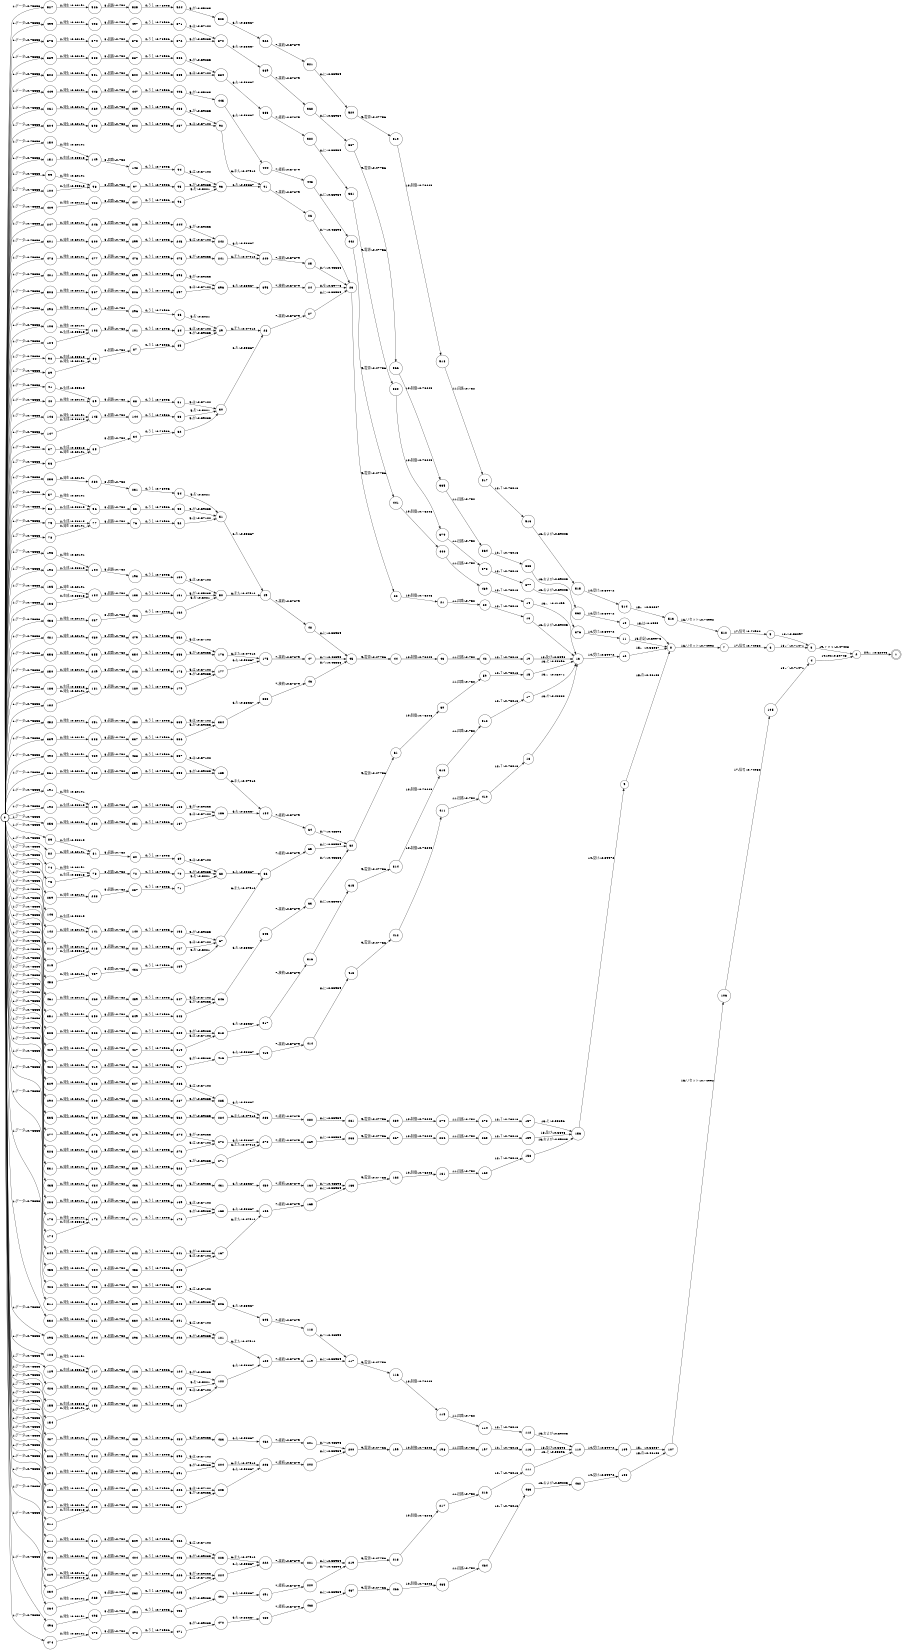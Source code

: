 digraph FST {
rankdir = LR;
size = "8.5,11";
label = "";
center = 1;
orientation = Portrait;
ranksep = "0.4";
nodesep = "0.25";
0 [label = "0", shape = circle, style = bold, fontsize = 14]
	0 -> 36 [label = "1:データ/-0.75353", fontsize = 14];
	0 -> 40 [label = "1:データ/-0.75353", fontsize = 14];
	0 -> 57 [label = "1:データ/-0.75353", fontsize = 14];
	0 -> 74 [label = "1:データ/-0.75353", fontsize = 14];
	0 -> 78 [label = "1:データ/-0.75353", fontsize = 14];
	0 -> 82 [label = "1:データ/-0.75353", fontsize = 14];
	0 -> 89 [label = "1:データ/-0.75353", fontsize = 14];
	0 -> 37 [label = "1:データ/-0.75353", fontsize = 14];
	0 -> 99 [label = "1:データ/-0.75353", fontsize = 14];
	0 -> 103 [label = "1:データ/-0.75353", fontsize = 14];
	0 -> 128 [label = "1:データ/-0.75353", fontsize = 14];
	0 -> 135 [label = "1:データ/-0.75353", fontsize = 14];
	0 -> 142 [label = "1:データ/-0.75353", fontsize = 14];
	0 -> 41 [label = "1:データ/-0.75353", fontsize = 14];
	0 -> 146 [label = "1:データ/-0.75353", fontsize = 14];
	0 -> 150 [label = "1:データ/-0.75353", fontsize = 14];
	0 -> 154 [label = "1:データ/-0.75353", fontsize = 14];
	0 -> 58 [label = "1:データ/-0.75353", fontsize = 14];
	0 -> 173 [label = "1:データ/-0.75353", fontsize = 14];
	0 -> 75 [label = "1:データ/-0.75353", fontsize = 14];
	0 -> 182 [label = "1:データ/-0.75353", fontsize = 14];
	0 -> 191 [label = "1:データ/-0.75353", fontsize = 14];
	0 -> 195 [label = "1:データ/-0.75353", fontsize = 14];
	0 -> 210 [label = "1:データ/-0.75353", fontsize = 14];
	0 -> 214 [label = "1:データ/-0.75353", fontsize = 14];
	0 -> 229 [label = "1:データ/-0.75353", fontsize = 14];
	0 -> 79 [label = "1:データ/-0.75353", fontsize = 14];
	0 -> 233 [label = "1:データ/-0.75353", fontsize = 14];
	0 -> 236 [label = "1:データ/-0.75353", fontsize = 14];
	0 -> 83 [label = "1:データ/-0.75353", fontsize = 14];
	0 -> 239 [label = "1:データ/-0.75353", fontsize = 14];
	0 -> 90 [label = "1:データ/-0.75353", fontsize = 14];
	0 -> 247 [label = "1:データ/-0.75353", fontsize = 14];
	0 -> 250 [label = "1:データ/-0.75353", fontsize = 14];
	0 -> 253 [label = "1:データ/-0.75353", fontsize = 14];
	0 -> 256 [label = "1:データ/-0.75353", fontsize = 14];
	0 -> 261 [label = "1:データ/-0.75353", fontsize = 14];
	0 -> 264 [label = "1:データ/-0.75353", fontsize = 14];
	0 -> 277 [label = "1:データ/-0.75353", fontsize = 14];
	0 -> 290 [label = "1:データ/-0.75353", fontsize = 14];
	0 -> 295 [label = "1:データ/-0.75353", fontsize = 14];
	0 -> 100 [label = "1:データ/-0.75353", fontsize = 14];
	0 -> 104 [label = "1:データ/-0.75353", fontsize = 14];
	0 -> 298 [label = "1:データ/-0.75353", fontsize = 14];
	0 -> 301 [label = "1:データ/-0.75353", fontsize = 14];
	0 -> 129 [label = "1:データ/-0.75353", fontsize = 14];
	0 -> 304 [label = "1:データ/-0.75353", fontsize = 14];
	0 -> 311 [label = "1:データ/-0.75353", fontsize = 14];
	0 -> 323 [label = "1:データ/-0.75353", fontsize = 14];
	0 -> 326 [label = "1:データ/-0.75353", fontsize = 14];
	0 -> 329 [label = "1:データ/-0.75353", fontsize = 14];
	0 -> 332 [label = "1:データ/-0.75353", fontsize = 14];
	0 -> 136 [label = "1:データ/-0.75353", fontsize = 14];
	0 -> 339 [label = "1:データ/-0.75353", fontsize = 14];
	0 -> 344 [label = "1:データ/-0.75353", fontsize = 14];
	0 -> 143 [label = "1:データ/-0.75353", fontsize = 14];
	0 -> 351 [label = "1:データ/-0.75353", fontsize = 14];
	0 -> 356 [label = "1:データ/-0.75353", fontsize = 14];
	0 -> 147 [label = "1:データ/-0.75353", fontsize = 14];
	0 -> 361 [label = "1:データ/-0.75353", fontsize = 14];
	0 -> 375 [label = "1:データ/-0.75353", fontsize = 14];
	0 -> 389 [label = "1:データ/-0.75353", fontsize = 14];
	0 -> 394 [label = "1:データ/-0.75353", fontsize = 14];
	0 -> 401 [label = "1:データ/-0.75353", fontsize = 14];
	0 -> 406 [label = "1:データ/-0.75353", fontsize = 14];
	0 -> 151 [label = "1:データ/-0.75353", fontsize = 14];
	0 -> 409 [label = "1:データ/-0.75353", fontsize = 14];
	0 -> 420 [label = "1:データ/-0.75353", fontsize = 14];
	0 -> 155 [label = "1:データ/-0.75353", fontsize = 14];
	0 -> 423 [label = "1:データ/-0.75353", fontsize = 14];
	0 -> 174 [label = "1:データ/-0.75353", fontsize = 14];
	0 -> 426 [label = "1:データ/-0.75353", fontsize = 14];
	0 -> 429 [label = "1:データ/-0.75353", fontsize = 14];
	0 -> 183 [label = "1:データ/-0.75353", fontsize = 14];
	0 -> 435 [label = "1:データ/-0.75353", fontsize = 14];
	0 -> 192 [label = "1:データ/-0.75353", fontsize = 14];
	0 -> 196 [label = "1:データ/-0.75353", fontsize = 14];
	0 -> 438 [label = "1:データ/-0.75353", fontsize = 14];
	0 -> 449 [label = "1:データ/-0.75353", fontsize = 14];
	0 -> 452 [label = "1:データ/-0.75353", fontsize = 14];
	0 -> 211 [label = "1:データ/-0.75353", fontsize = 14];
	0 -> 455 [label = "1:データ/-0.75353", fontsize = 14];
	0 -> 215 [label = "1:データ/-0.75353", fontsize = 14];
	0 -> 458 [label = "1:データ/-0.75353", fontsize = 14];
	0 -> 461 [label = "1:データ/-0.75353", fontsize = 14];
	0 -> 474 [label = "1:データ/-0.75353", fontsize = 14];
	0 -> 230 [label = "1:データ/-0.75353", fontsize = 14];
	0 -> 478 [label = "1:データ/-0.75353", fontsize = 14];
	0 -> 481 [label = "1:データ/-0.75353", fontsize = 14];
	0 -> 487 [label = "1:データ/-0.75353", fontsize = 14];
	0 -> 490 [label = "1:データ/-0.75353", fontsize = 14];
	0 -> 496 [label = "1:データ/-0.75353", fontsize = 14];
	0 -> 499 [label = "1:データ/-0.75353", fontsize = 14];
	0 -> 502 [label = "1:データ/-0.75353", fontsize = 14];
	0 -> 505 [label = "1:データ/-0.75353", fontsize = 14];
	0 -> 508 [label = "1:データ/-0.75353", fontsize = 14];
	0 -> 511 [label = "1:データ/-0.75353", fontsize = 14];
	0 -> 527 [label = "1:データ/-0.75353", fontsize = 14];
	0 -> 531 [label = "1:データ/-0.75353", fontsize = 14];
	0 -> 535 [label = "1:データ/-0.75353", fontsize = 14];
1 [label = "1", shape = doublecircle, style = solid, fontsize = 14]
2 [label = "2", shape = circle, style = solid, fontsize = 14]
	2 -> 1 [label = "20:。/-0.62093", fontsize = 14];
3 [label = "3", shape = circle, style = solid, fontsize = 14]
	3 -> 2 [label = "19:ｒｅｓ/-0.47408", fontsize = 14];
4 [label = "4", shape = circle, style = solid, fontsize = 14]
	4 -> 2 [label = "19:res/-0.39748", fontsize = 14];
5 [label = "5", shape = circle, style = solid, fontsize = 14]
	5 -> 3 [label = "18://-0.53097", fontsize = 14];
6 [label = "6", shape = circle, style = solid, fontsize = 14]
	6 -> 3 [label = "18:／/-0.71471", fontsize = 14];
7 [label = "7", shape = circle, style = solid, fontsize = 14]
	7 -> 6 [label = "17:信号/-0.74932", fontsize = 14];
8 [label = "8", shape = circle, style = solid, fontsize = 14]
	8 -> 7 [label = "16:リセット/-0.74992", fontsize = 14];
9 [label = "9", shape = circle, style = solid, fontsize = 14]
	9 -> 8 [label = "15:の/-0.46103", fontsize = 14];
10 [label = "10", shape = circle, style = solid, fontsize = 14]
	10 -> 8 [label = "15:は/-0.3999", fontsize = 14];
11 [label = "11", shape = circle, style = solid, fontsize = 14]
	11 -> 8 [label = "15:前記/-0.39973", fontsize = 14];
12 [label = "12", shape = circle, style = solid, fontsize = 14]
	12 -> 8 [label = "15:、/-0.56087", fontsize = 14];
13 [label = "13", shape = circle, style = solid, fontsize = 14]
	13 -> 12 [label = "14:受け/-0.39972", fontsize = 14];
14 [label = "14", shape = circle, style = solid, fontsize = 14]
	14 -> 13 [label = "13:、/-0.41499", fontsize = 14];
15 [label = "15", shape = circle, style = solid, fontsize = 14]
	15 -> 13 [label = "13:と/-0.55896", fontsize = 14];
16 [label = "16", shape = circle, style = solid, fontsize = 14]
	16 -> 13 [label = "13:および/-0.59005", fontsize = 14];
17 [label = "17", shape = circle, style = solid, fontsize = 14]
	17 -> 13 [label = "13:，/-0.43971", fontsize = 14];
18 [label = "18", shape = circle, style = solid, fontsize = 14]
	18 -> 13 [label = "13:や/-0.42382", fontsize = 14];
19 [label = "19", shape = circle, style = solid, fontsize = 14]
	19 -> 13 [label = "13:及び/-0.5598", fontsize = 14];
20 [label = "20", shape = circle, style = solid, fontsize = 14]
	20 -> 16 [label = "12:７/-0.73016", fontsize = 14];
21 [label = "21", shape = circle, style = solid, fontsize = 14]
	21 -> 20 [label = "11:回路/-0.752", fontsize = 14];
22 [label = "22", shape = circle, style = solid, fontsize = 14]
	22 -> 21 [label = "10:制御/-0.73248", fontsize = 14];
23 [label = "23", shape = circle, style = solid, fontsize = 14]
	23 -> 22 [label = "9:電源/-0.47756", fontsize = 14];
24 [label = "24", shape = circle, style = solid, fontsize = 14]
	24 -> 23 [label = "8:を/-0.39775", fontsize = 14];
25 [label = "25", shape = circle, style = solid, fontsize = 14]
	25 -> 23 [label = "8:へ/-0.43565", fontsize = 14];
26 [label = "26", shape = circle, style = solid, fontsize = 14]
	26 -> 23 [label = "8:〜/-0.48595", fontsize = 14];
27 [label = "27", shape = circle, style = solid, fontsize = 14]
	27 -> 23 [label = "8:に/-0.55959", fontsize = 14];
28 [label = "28", shape = circle, style = solid, fontsize = 14]
	28 -> 27 [label = "7:接続/-0.57879", fontsize = 14];
29 [label = "29", shape = circle, style = solid, fontsize = 14]
	29 -> 28 [label = "6:また/-0.47912", fontsize = 14];
30 [label = "30", shape = circle, style = solid, fontsize = 14]
	30 -> 28 [label = "6:も/-0.53367", fontsize = 14];
31 [label = "31", shape = circle, style = solid, fontsize = 14]
	31 -> 30 [label = "5:は/-0.57102", fontsize = 14];
32 [label = "32", shape = circle, style = solid, fontsize = 14]
	32 -> 30 [label = "5:が/-0.59235", fontsize = 14];
33 [label = "33", shape = circle, style = solid, fontsize = 14]
	33 -> 30 [label = "5:を/-0.5021", fontsize = 14];
34 [label = "34", shape = circle, style = solid, fontsize = 14]
	34 -> 32 [label = "4:３１/-0.73906", fontsize = 14];
35 [label = "35", shape = circle, style = solid, fontsize = 14]
	35 -> 34 [label = "3:回路/-0.752", fontsize = 14];
36 [label = "36", shape = circle, style = solid, fontsize = 14]
	36 -> 35 [label = "2:発生/-0.60191", fontsize = 14];
37 [label = "37", shape = circle, style = solid, fontsize = 14]
	37 -> 35 [label = "2:生成/-0.53315", fontsize = 14];
38 [label = "38", shape = circle, style = solid, fontsize = 14]
	38 -> 31 [label = "4:３１/-0.73906", fontsize = 14];
39 [label = "39", shape = circle, style = solid, fontsize = 14]
	39 -> 38 [label = "3:回路/-0.752", fontsize = 14];
40 [label = "40", shape = circle, style = solid, fontsize = 14]
	40 -> 39 [label = "2:発生/-0.60191", fontsize = 14];
41 [label = "41", shape = circle, style = solid, fontsize = 14]
	41 -> 39 [label = "2:生成/-0.53315", fontsize = 14];
42 [label = "42", shape = circle, style = solid, fontsize = 14]
	42 -> 19 [label = "12:７/-0.73016", fontsize = 14];
43 [label = "43", shape = circle, style = solid, fontsize = 14]
	43 -> 42 [label = "11:回路/-0.752", fontsize = 14];
44 [label = "44", shape = circle, style = solid, fontsize = 14]
	44 -> 43 [label = "10:制御/-0.73248", fontsize = 14];
45 [label = "45", shape = circle, style = solid, fontsize = 14]
	45 -> 44 [label = "9:電源/-0.47756", fontsize = 14];
46 [label = "46", shape = circle, style = solid, fontsize = 14]
	46 -> 45 [label = "8:へ/-0.43565", fontsize = 14];
47 [label = "47", shape = circle, style = solid, fontsize = 14]
	47 -> 45 [label = "8:〜/-0.48595", fontsize = 14];
48 [label = "48", shape = circle, style = solid, fontsize = 14]
	48 -> 45 [label = "8:に/-0.55959", fontsize = 14];
49 [label = "49", shape = circle, style = solid, fontsize = 14]
	49 -> 48 [label = "7:接続/-0.57879", fontsize = 14];
50 [label = "50", shape = circle, style = solid, fontsize = 14]
	50 -> 49 [label = "6:また/-0.47912", fontsize = 14];
51 [label = "51", shape = circle, style = solid, fontsize = 14]
	51 -> 49 [label = "6:も/-0.53367", fontsize = 14];
52 [label = "52", shape = circle, style = solid, fontsize = 14]
	52 -> 51 [label = "5:は/-0.57102", fontsize = 14];
53 [label = "53", shape = circle, style = solid, fontsize = 14]
	53 -> 51 [label = "5:が/-0.59235", fontsize = 14];
54 [label = "54", shape = circle, style = solid, fontsize = 14]
	54 -> 51 [label = "5:を/-0.5021", fontsize = 14];
55 [label = "55", shape = circle, style = solid, fontsize = 14]
	55 -> 53 [label = "4:３１/-0.73906", fontsize = 14];
56 [label = "56", shape = circle, style = solid, fontsize = 14]
	56 -> 55 [label = "3:回路/-0.752", fontsize = 14];
57 [label = "57", shape = circle, style = solid, fontsize = 14]
	57 -> 56 [label = "2:発生/-0.60191", fontsize = 14];
58 [label = "58", shape = circle, style = solid, fontsize = 14]
	58 -> 56 [label = "2:生成/-0.53315", fontsize = 14];
59 [label = "59", shape = circle, style = solid, fontsize = 14]
	59 -> 15 [label = "12:７/-0.73016", fontsize = 14];
60 [label = "60", shape = circle, style = solid, fontsize = 14]
	60 -> 59 [label = "11:回路/-0.752", fontsize = 14];
61 [label = "61", shape = circle, style = solid, fontsize = 14]
	61 -> 60 [label = "10:制御/-0.73248", fontsize = 14];
62 [label = "62", shape = circle, style = solid, fontsize = 14]
	62 -> 61 [label = "9:電源/-0.47756", fontsize = 14];
63 [label = "63", shape = circle, style = solid, fontsize = 14]
	63 -> 62 [label = "8:へ/-0.43565", fontsize = 14];
64 [label = "64", shape = circle, style = solid, fontsize = 14]
	64 -> 62 [label = "8:〜/-0.48595", fontsize = 14];
65 [label = "65", shape = circle, style = solid, fontsize = 14]
	65 -> 62 [label = "8:に/-0.55959", fontsize = 14];
66 [label = "66", shape = circle, style = solid, fontsize = 14]
	66 -> 65 [label = "7:接続/-0.57879", fontsize = 14];
67 [label = "67", shape = circle, style = solid, fontsize = 14]
	67 -> 66 [label = "6:また/-0.47912", fontsize = 14];
68 [label = "68", shape = circle, style = solid, fontsize = 14]
	68 -> 66 [label = "6:も/-0.53367", fontsize = 14];
69 [label = "69", shape = circle, style = solid, fontsize = 14]
	69 -> 68 [label = "5:は/-0.57102", fontsize = 14];
70 [label = "70", shape = circle, style = solid, fontsize = 14]
	70 -> 68 [label = "5:が/-0.59235", fontsize = 14];
71 [label = "71", shape = circle, style = solid, fontsize = 14]
	71 -> 68 [label = "5:を/-0.5021", fontsize = 14];
72 [label = "72", shape = circle, style = solid, fontsize = 14]
	72 -> 70 [label = "4:３１/-0.73906", fontsize = 14];
73 [label = "73", shape = circle, style = solid, fontsize = 14]
	73 -> 72 [label = "3:回路/-0.752", fontsize = 14];
74 [label = "74", shape = circle, style = solid, fontsize = 14]
	74 -> 73 [label = "2:発生/-0.60191", fontsize = 14];
75 [label = "75", shape = circle, style = solid, fontsize = 14]
	75 -> 73 [label = "2:生成/-0.53315", fontsize = 14];
76 [label = "76", shape = circle, style = solid, fontsize = 14]
	76 -> 52 [label = "4:３１/-0.73906", fontsize = 14];
77 [label = "77", shape = circle, style = solid, fontsize = 14]
	77 -> 76 [label = "3:回路/-0.752", fontsize = 14];
78 [label = "78", shape = circle, style = solid, fontsize = 14]
	78 -> 77 [label = "2:発生/-0.60191", fontsize = 14];
79 [label = "79", shape = circle, style = solid, fontsize = 14]
	79 -> 77 [label = "2:生成/-0.53315", fontsize = 14];
80 [label = "80", shape = circle, style = solid, fontsize = 14]
	80 -> 69 [label = "4:３１/-0.73906", fontsize = 14];
81 [label = "81", shape = circle, style = solid, fontsize = 14]
	81 -> 80 [label = "3:回路/-0.752", fontsize = 14];
82 [label = "82", shape = circle, style = solid, fontsize = 14]
	82 -> 81 [label = "2:発生/-0.60191", fontsize = 14];
83 [label = "83", shape = circle, style = solid, fontsize = 14]
	83 -> 81 [label = "2:生成/-0.53315", fontsize = 14];
84 [label = "84", shape = circle, style = solid, fontsize = 14]
	84 -> 29 [label = "5:は/-0.57102", fontsize = 14];
85 [label = "85", shape = circle, style = solid, fontsize = 14]
	85 -> 29 [label = "5:が/-0.59235", fontsize = 14];
86 [label = "86", shape = circle, style = solid, fontsize = 14]
	86 -> 29 [label = "5:を/-0.5021", fontsize = 14];
87 [label = "87", shape = circle, style = solid, fontsize = 14]
	87 -> 85 [label = "4:３１/-0.73906", fontsize = 14];
88 [label = "88", shape = circle, style = solid, fontsize = 14]
	88 -> 87 [label = "3:回路/-0.752", fontsize = 14];
89 [label = "89", shape = circle, style = solid, fontsize = 14]
	89 -> 88 [label = "2:発生/-0.60191", fontsize = 14];
90 [label = "90", shape = circle, style = solid, fontsize = 14]
	90 -> 88 [label = "2:生成/-0.53315", fontsize = 14];
91 [label = "91", shape = circle, style = solid, fontsize = 14]
	91 -> 26 [label = "7:接続/-0.57879", fontsize = 14];
92 [label = "92", shape = circle, style = solid, fontsize = 14]
	92 -> 91 [label = "6:また/-0.47912", fontsize = 14];
93 [label = "93", shape = circle, style = solid, fontsize = 14]
	93 -> 91 [label = "6:も/-0.53367", fontsize = 14];
94 [label = "94", shape = circle, style = solid, fontsize = 14]
	94 -> 93 [label = "5:は/-0.57102", fontsize = 14];
95 [label = "95", shape = circle, style = solid, fontsize = 14]
	95 -> 93 [label = "5:が/-0.59235", fontsize = 14];
96 [label = "96", shape = circle, style = solid, fontsize = 14]
	96 -> 93 [label = "5:を/-0.5021", fontsize = 14];
97 [label = "97", shape = circle, style = solid, fontsize = 14]
	97 -> 95 [label = "4:３１/-0.73906", fontsize = 14];
98 [label = "98", shape = circle, style = solid, fontsize = 14]
	98 -> 97 [label = "3:回路/-0.752", fontsize = 14];
99 [label = "99", shape = circle, style = solid, fontsize = 14]
	99 -> 98 [label = "2:発生/-0.60191", fontsize = 14];
100 [label = "100", shape = circle, style = solid, fontsize = 14]
	100 -> 98 [label = "2:生成/-0.53315", fontsize = 14];
101 [label = "101", shape = circle, style = solid, fontsize = 14]
	101 -> 84 [label = "4:３１/-0.73906", fontsize = 14];
102 [label = "102", shape = circle, style = solid, fontsize = 14]
	102 -> 101 [label = "3:回路/-0.752", fontsize = 14];
103 [label = "103", shape = circle, style = solid, fontsize = 14]
	103 -> 102 [label = "2:発生/-0.60191", fontsize = 14];
104 [label = "104", shape = circle, style = solid, fontsize = 14]
	104 -> 102 [label = "2:生成/-0.53315", fontsize = 14];
105 [label = "105", shape = circle, style = solid, fontsize = 14]
	105 -> 4 [label = "18:／/-0.71471", fontsize = 14];
106 [label = "106", shape = circle, style = solid, fontsize = 14]
	106 -> 105 [label = "17:信号/-0.74932", fontsize = 14];
107 [label = "107", shape = circle, style = solid, fontsize = 14]
	107 -> 106 [label = "16:リセット/-0.74992", fontsize = 14];
108 [label = "108", shape = circle, style = solid, fontsize = 14]
	108 -> 107 [label = "15:の/-0.46103", fontsize = 14];
109 [label = "109", shape = circle, style = solid, fontsize = 14]
	109 -> 107 [label = "15:、/-0.56087", fontsize = 14];
110 [label = "110", shape = circle, style = solid, fontsize = 14]
	110 -> 109 [label = "14:受け/-0.39972", fontsize = 14];
111 [label = "111", shape = circle, style = solid, fontsize = 14]
	111 -> 110 [label = "13:と/-0.55896", fontsize = 14];
112 [label = "112", shape = circle, style = solid, fontsize = 14]
	112 -> 110 [label = "13:および/-0.59005", fontsize = 14];
113 [label = "113", shape = circle, style = solid, fontsize = 14]
	113 -> 110 [label = "13:及び/-0.5598", fontsize = 14];
114 [label = "114", shape = circle, style = solid, fontsize = 14]
	114 -> 112 [label = "12:７/-0.73016", fontsize = 14];
115 [label = "115", shape = circle, style = solid, fontsize = 14]
	115 -> 114 [label = "11:回路/-0.752", fontsize = 14];
116 [label = "116", shape = circle, style = solid, fontsize = 14]
	116 -> 115 [label = "10:制御/-0.73248", fontsize = 14];
117 [label = "117", shape = circle, style = solid, fontsize = 14]
	117 -> 116 [label = "9:電源/-0.47756", fontsize = 14];
118 [label = "118", shape = circle, style = solid, fontsize = 14]
	118 -> 117 [label = "8:〜/-0.48595", fontsize = 14];
119 [label = "119", shape = circle, style = solid, fontsize = 14]
	119 -> 117 [label = "8:に/-0.55959", fontsize = 14];
120 [label = "120", shape = circle, style = solid, fontsize = 14]
	120 -> 119 [label = "7:接続/-0.57879", fontsize = 14];
121 [label = "121", shape = circle, style = solid, fontsize = 14]
	121 -> 120 [label = "6:また/-0.47912", fontsize = 14];
122 [label = "122", shape = circle, style = solid, fontsize = 14]
	122 -> 120 [label = "6:も/-0.53367", fontsize = 14];
123 [label = "123", shape = circle, style = solid, fontsize = 14]
	123 -> 122 [label = "5:は/-0.57102", fontsize = 14];
124 [label = "124", shape = circle, style = solid, fontsize = 14]
	124 -> 122 [label = "5:が/-0.59235", fontsize = 14];
125 [label = "125", shape = circle, style = solid, fontsize = 14]
	125 -> 122 [label = "5:を/-0.5021", fontsize = 14];
126 [label = "126", shape = circle, style = solid, fontsize = 14]
	126 -> 124 [label = "4:３１/-0.73906", fontsize = 14];
127 [label = "127", shape = circle, style = solid, fontsize = 14]
	127 -> 126 [label = "3:回路/-0.752", fontsize = 14];
128 [label = "128", shape = circle, style = solid, fontsize = 14]
	128 -> 127 [label = "2:発生/-0.60191", fontsize = 14];
129 [label = "129", shape = circle, style = solid, fontsize = 14]
	129 -> 127 [label = "2:生成/-0.53315", fontsize = 14];
130 [label = "130", shape = circle, style = solid, fontsize = 14]
	130 -> 50 [label = "5:は/-0.57102", fontsize = 14];
131 [label = "131", shape = circle, style = solid, fontsize = 14]
	131 -> 50 [label = "5:が/-0.59235", fontsize = 14];
132 [label = "132", shape = circle, style = solid, fontsize = 14]
	132 -> 50 [label = "5:を/-0.5021", fontsize = 14];
133 [label = "133", shape = circle, style = solid, fontsize = 14]
	133 -> 131 [label = "4:３１/-0.73906", fontsize = 14];
134 [label = "134", shape = circle, style = solid, fontsize = 14]
	134 -> 133 [label = "3:回路/-0.752", fontsize = 14];
135 [label = "135", shape = circle, style = solid, fontsize = 14]
	135 -> 134 [label = "2:発生/-0.60191", fontsize = 14];
136 [label = "136", shape = circle, style = solid, fontsize = 14]
	136 -> 134 [label = "2:生成/-0.53315", fontsize = 14];
137 [label = "137", shape = circle, style = solid, fontsize = 14]
	137 -> 67 [label = "5:は/-0.57102", fontsize = 14];
138 [label = "138", shape = circle, style = solid, fontsize = 14]
	138 -> 67 [label = "5:が/-0.59235", fontsize = 14];
139 [label = "139", shape = circle, style = solid, fontsize = 14]
	139 -> 67 [label = "5:を/-0.5021", fontsize = 14];
140 [label = "140", shape = circle, style = solid, fontsize = 14]
	140 -> 138 [label = "4:３１/-0.73906", fontsize = 14];
141 [label = "141", shape = circle, style = solid, fontsize = 14]
	141 -> 140 [label = "3:回路/-0.752", fontsize = 14];
142 [label = "142", shape = circle, style = solid, fontsize = 14]
	142 -> 141 [label = "2:発生/-0.60191", fontsize = 14];
143 [label = "143", shape = circle, style = solid, fontsize = 14]
	143 -> 141 [label = "2:生成/-0.53315", fontsize = 14];
144 [label = "144", shape = circle, style = solid, fontsize = 14]
	144 -> 33 [label = "4:３１/-0.73906", fontsize = 14];
145 [label = "145", shape = circle, style = solid, fontsize = 14]
	145 -> 144 [label = "3:回路/-0.752", fontsize = 14];
146 [label = "146", shape = circle, style = solid, fontsize = 14]
	146 -> 145 [label = "2:発生/-0.60191", fontsize = 14];
147 [label = "147", shape = circle, style = solid, fontsize = 14]
	147 -> 145 [label = "2:生成/-0.53315", fontsize = 14];
148 [label = "148", shape = circle, style = solid, fontsize = 14]
	148 -> 94 [label = "4:３１/-0.73906", fontsize = 14];
149 [label = "149", shape = circle, style = solid, fontsize = 14]
	149 -> 148 [label = "3:回路/-0.752", fontsize = 14];
150 [label = "150", shape = circle, style = solid, fontsize = 14]
	150 -> 149 [label = "2:発生/-0.60191", fontsize = 14];
151 [label = "151", shape = circle, style = solid, fontsize = 14]
	151 -> 149 [label = "2:生成/-0.53315", fontsize = 14];
152 [label = "152", shape = circle, style = solid, fontsize = 14]
	152 -> 123 [label = "4:３１/-0.73906", fontsize = 14];
153 [label = "153", shape = circle, style = solid, fontsize = 14]
	153 -> 152 [label = "3:回路/-0.752", fontsize = 14];
154 [label = "154", shape = circle, style = solid, fontsize = 14]
	154 -> 153 [label = "2:発生/-0.60191", fontsize = 14];
155 [label = "155", shape = circle, style = solid, fontsize = 14]
	155 -> 153 [label = "2:生成/-0.53315", fontsize = 14];
156 [label = "156", shape = circle, style = solid, fontsize = 14]
	156 -> 9 [label = "14:受け/-0.39972", fontsize = 14];
157 [label = "157", shape = circle, style = solid, fontsize = 14]
	157 -> 156 [label = "13:と/-0.55896", fontsize = 14];
158 [label = "158", shape = circle, style = solid, fontsize = 14]
	158 -> 156 [label = "13:および/-0.59005", fontsize = 14];
159 [label = "159", shape = circle, style = solid, fontsize = 14]
	159 -> 156 [label = "13:及び/-0.5598", fontsize = 14];
160 [label = "160", shape = circle, style = solid, fontsize = 14]
	160 -> 158 [label = "12:７/-0.73016", fontsize = 14];
161 [label = "161", shape = circle, style = solid, fontsize = 14]
	161 -> 160 [label = "11:回路/-0.752", fontsize = 14];
162 [label = "162", shape = circle, style = solid, fontsize = 14]
	162 -> 161 [label = "10:制御/-0.73248", fontsize = 14];
163 [label = "163", shape = circle, style = solid, fontsize = 14]
	163 -> 162 [label = "9:電源/-0.47756", fontsize = 14];
164 [label = "164", shape = circle, style = solid, fontsize = 14]
	164 -> 163 [label = "8:〜/-0.48595", fontsize = 14];
165 [label = "165", shape = circle, style = solid, fontsize = 14]
	165 -> 163 [label = "8:に/-0.55959", fontsize = 14];
166 [label = "166", shape = circle, style = solid, fontsize = 14]
	166 -> 165 [label = "7:接続/-0.57879", fontsize = 14];
167 [label = "167", shape = circle, style = solid, fontsize = 14]
	167 -> 166 [label = "6:また/-0.47912", fontsize = 14];
168 [label = "168", shape = circle, style = solid, fontsize = 14]
	168 -> 166 [label = "6:も/-0.53367", fontsize = 14];
169 [label = "169", shape = circle, style = solid, fontsize = 14]
	169 -> 168 [label = "5:は/-0.57102", fontsize = 14];
170 [label = "170", shape = circle, style = solid, fontsize = 14]
	170 -> 168 [label = "5:が/-0.59235", fontsize = 14];
171 [label = "171", shape = circle, style = solid, fontsize = 14]
	171 -> 170 [label = "4:３１/-0.73906", fontsize = 14];
172 [label = "172", shape = circle, style = solid, fontsize = 14]
	172 -> 171 [label = "3:回路/-0.752", fontsize = 14];
173 [label = "173", shape = circle, style = solid, fontsize = 14]
	173 -> 172 [label = "2:発生/-0.60191", fontsize = 14];
174 [label = "174", shape = circle, style = solid, fontsize = 14]
	174 -> 172 [label = "2:生成/-0.53315", fontsize = 14];
175 [label = "175", shape = circle, style = solid, fontsize = 14]
	175 -> 47 [label = "7:接続/-0.57879", fontsize = 14];
176 [label = "176", shape = circle, style = solid, fontsize = 14]
	176 -> 175 [label = "6:また/-0.47912", fontsize = 14];
177 [label = "177", shape = circle, style = solid, fontsize = 14]
	177 -> 175 [label = "6:も/-0.53367", fontsize = 14];
178 [label = "178", shape = circle, style = solid, fontsize = 14]
	178 -> 177 [label = "5:は/-0.57102", fontsize = 14];
179 [label = "179", shape = circle, style = solid, fontsize = 14]
	179 -> 177 [label = "5:が/-0.59235", fontsize = 14];
180 [label = "180", shape = circle, style = solid, fontsize = 14]
	180 -> 179 [label = "4:３１/-0.73906", fontsize = 14];
181 [label = "181", shape = circle, style = solid, fontsize = 14]
	181 -> 180 [label = "3:回路/-0.752", fontsize = 14];
182 [label = "182", shape = circle, style = solid, fontsize = 14]
	182 -> 181 [label = "2:発生/-0.60191", fontsize = 14];
183 [label = "183", shape = circle, style = solid, fontsize = 14]
	183 -> 181 [label = "2:生成/-0.53315", fontsize = 14];
184 [label = "184", shape = circle, style = solid, fontsize = 14]
	184 -> 64 [label = "7:接続/-0.57879", fontsize = 14];
185 [label = "185", shape = circle, style = solid, fontsize = 14]
	185 -> 184 [label = "6:また/-0.47912", fontsize = 14];
186 [label = "186", shape = circle, style = solid, fontsize = 14]
	186 -> 184 [label = "6:も/-0.53367", fontsize = 14];
187 [label = "187", shape = circle, style = solid, fontsize = 14]
	187 -> 186 [label = "5:は/-0.57102", fontsize = 14];
188 [label = "188", shape = circle, style = solid, fontsize = 14]
	188 -> 186 [label = "5:が/-0.59235", fontsize = 14];
189 [label = "189", shape = circle, style = solid, fontsize = 14]
	189 -> 188 [label = "4:３１/-0.73906", fontsize = 14];
190 [label = "190", shape = circle, style = solid, fontsize = 14]
	190 -> 189 [label = "3:回路/-0.752", fontsize = 14];
191 [label = "191", shape = circle, style = solid, fontsize = 14]
	191 -> 190 [label = "2:発生/-0.60191", fontsize = 14];
192 [label = "192", shape = circle, style = solid, fontsize = 14]
	192 -> 190 [label = "2:生成/-0.53315", fontsize = 14];
193 [label = "193", shape = circle, style = solid, fontsize = 14]
	193 -> 130 [label = "4:３１/-0.73906", fontsize = 14];
194 [label = "194", shape = circle, style = solid, fontsize = 14]
	194 -> 193 [label = "3:回路/-0.752", fontsize = 14];
195 [label = "195", shape = circle, style = solid, fontsize = 14]
	195 -> 194 [label = "2:発生/-0.60191", fontsize = 14];
196 [label = "196", shape = circle, style = solid, fontsize = 14]
	196 -> 194 [label = "2:生成/-0.53315", fontsize = 14];
197 [label = "197", shape = circle, style = solid, fontsize = 14]
	197 -> 113 [label = "12:７/-0.73016", fontsize = 14];
198 [label = "198", shape = circle, style = solid, fontsize = 14]
	198 -> 197 [label = "11:回路/-0.752", fontsize = 14];
199 [label = "199", shape = circle, style = solid, fontsize = 14]
	199 -> 198 [label = "10:制御/-0.73248", fontsize = 14];
200 [label = "200", shape = circle, style = solid, fontsize = 14]
	200 -> 199 [label = "9:電源/-0.47756", fontsize = 14];
201 [label = "201", shape = circle, style = solid, fontsize = 14]
	201 -> 200 [label = "8:〜/-0.48595", fontsize = 14];
202 [label = "202", shape = circle, style = solid, fontsize = 14]
	202 -> 200 [label = "8:に/-0.55959", fontsize = 14];
203 [label = "203", shape = circle, style = solid, fontsize = 14]
	203 -> 202 [label = "7:接続/-0.57879", fontsize = 14];
204 [label = "204", shape = circle, style = solid, fontsize = 14]
	204 -> 203 [label = "6:また/-0.47912", fontsize = 14];
205 [label = "205", shape = circle, style = solid, fontsize = 14]
	205 -> 203 [label = "6:も/-0.53367", fontsize = 14];
206 [label = "206", shape = circle, style = solid, fontsize = 14]
	206 -> 205 [label = "5:は/-0.57102", fontsize = 14];
207 [label = "207", shape = circle, style = solid, fontsize = 14]
	207 -> 205 [label = "5:が/-0.59235", fontsize = 14];
208 [label = "208", shape = circle, style = solid, fontsize = 14]
	208 -> 207 [label = "4:３１/-0.73906", fontsize = 14];
209 [label = "209", shape = circle, style = solid, fontsize = 14]
	209 -> 208 [label = "3:回路/-0.752", fontsize = 14];
210 [label = "210", shape = circle, style = solid, fontsize = 14]
	210 -> 209 [label = "2:発生/-0.60191", fontsize = 14];
211 [label = "211", shape = circle, style = solid, fontsize = 14]
	211 -> 209 [label = "2:生成/-0.53315", fontsize = 14];
212 [label = "212", shape = circle, style = solid, fontsize = 14]
	212 -> 137 [label = "4:３１/-0.73906", fontsize = 14];
213 [label = "213", shape = circle, style = solid, fontsize = 14]
	213 -> 212 [label = "3:回路/-0.752", fontsize = 14];
214 [label = "214", shape = circle, style = solid, fontsize = 14]
	214 -> 213 [label = "2:発生/-0.60191", fontsize = 14];
215 [label = "215", shape = circle, style = solid, fontsize = 14]
	215 -> 213 [label = "2:生成/-0.53315", fontsize = 14];
216 [label = "216", shape = circle, style = solid, fontsize = 14]
	216 -> 111 [label = "12:７/-0.73016", fontsize = 14];
217 [label = "217", shape = circle, style = solid, fontsize = 14]
	217 -> 216 [label = "11:回路/-0.752", fontsize = 14];
218 [label = "218", shape = circle, style = solid, fontsize = 14]
	218 -> 217 [label = "10:制御/-0.73248", fontsize = 14];
219 [label = "219", shape = circle, style = solid, fontsize = 14]
	219 -> 218 [label = "9:電源/-0.47756", fontsize = 14];
220 [label = "220", shape = circle, style = solid, fontsize = 14]
	220 -> 219 [label = "8:〜/-0.48595", fontsize = 14];
221 [label = "221", shape = circle, style = solid, fontsize = 14]
	221 -> 219 [label = "8:に/-0.55959", fontsize = 14];
222 [label = "222", shape = circle, style = solid, fontsize = 14]
	222 -> 221 [label = "7:接続/-0.57879", fontsize = 14];
223 [label = "223", shape = circle, style = solid, fontsize = 14]
	223 -> 222 [label = "6:また/-0.47912", fontsize = 14];
224 [label = "224", shape = circle, style = solid, fontsize = 14]
	224 -> 222 [label = "6:も/-0.53367", fontsize = 14];
225 [label = "225", shape = circle, style = solid, fontsize = 14]
	225 -> 224 [label = "5:は/-0.57102", fontsize = 14];
226 [label = "226", shape = circle, style = solid, fontsize = 14]
	226 -> 224 [label = "5:が/-0.59235", fontsize = 14];
227 [label = "227", shape = circle, style = solid, fontsize = 14]
	227 -> 226 [label = "4:３１/-0.73906", fontsize = 14];
228 [label = "228", shape = circle, style = solid, fontsize = 14]
	228 -> 227 [label = "3:回路/-0.752", fontsize = 14];
229 [label = "229", shape = circle, style = solid, fontsize = 14]
	229 -> 228 [label = "2:発生/-0.60191", fontsize = 14];
230 [label = "230", shape = circle, style = solid, fontsize = 14]
	230 -> 228 [label = "2:生成/-0.53315", fontsize = 14];
231 [label = "231", shape = circle, style = solid, fontsize = 14]
	231 -> 54 [label = "4:３１/-0.73906", fontsize = 14];
232 [label = "232", shape = circle, style = solid, fontsize = 14]
	232 -> 231 [label = "3:回路/-0.752", fontsize = 14];
233 [label = "233", shape = circle, style = solid, fontsize = 14]
	233 -> 232 [label = "2:発生/-0.60191", fontsize = 14];
234 [label = "234", shape = circle, style = solid, fontsize = 14]
	234 -> 169 [label = "4:３１/-0.73906", fontsize = 14];
235 [label = "235", shape = circle, style = solid, fontsize = 14]
	235 -> 234 [label = "3:回路/-0.752", fontsize = 14];
236 [label = "236", shape = circle, style = solid, fontsize = 14]
	236 -> 235 [label = "2:発生/-0.60191", fontsize = 14];
237 [label = "237", shape = circle, style = solid, fontsize = 14]
	237 -> 71 [label = "4:３１/-0.73906", fontsize = 14];
238 [label = "238", shape = circle, style = solid, fontsize = 14]
	238 -> 237 [label = "3:回路/-0.752", fontsize = 14];
239 [label = "239", shape = circle, style = solid, fontsize = 14]
	239 -> 238 [label = "2:発生/-0.60191", fontsize = 14];
240 [label = "240", shape = circle, style = solid, fontsize = 14]
	240 -> 25 [label = "7:接続/-0.57879", fontsize = 14];
241 [label = "241", shape = circle, style = solid, fontsize = 14]
	241 -> 240 [label = "6:また/-0.47912", fontsize = 14];
242 [label = "242", shape = circle, style = solid, fontsize = 14]
	242 -> 240 [label = "6:も/-0.53367", fontsize = 14];
243 [label = "243", shape = circle, style = solid, fontsize = 14]
	243 -> 242 [label = "5:は/-0.57102", fontsize = 14];
244 [label = "244", shape = circle, style = solid, fontsize = 14]
	244 -> 242 [label = "5:が/-0.59235", fontsize = 14];
245 [label = "245", shape = circle, style = solid, fontsize = 14]
	245 -> 244 [label = "4:３１/-0.73906", fontsize = 14];
246 [label = "246", shape = circle, style = solid, fontsize = 14]
	246 -> 245 [label = "3:回路/-0.752", fontsize = 14];
247 [label = "247", shape = circle, style = solid, fontsize = 14]
	247 -> 246 [label = "2:発生/-0.60191", fontsize = 14];
248 [label = "248", shape = circle, style = solid, fontsize = 14]
	248 -> 178 [label = "4:３１/-0.73906", fontsize = 14];
249 [label = "249", shape = circle, style = solid, fontsize = 14]
	249 -> 248 [label = "3:回路/-0.752", fontsize = 14];
250 [label = "250", shape = circle, style = solid, fontsize = 14]
	250 -> 249 [label = "2:発生/-0.60191", fontsize = 14];
251 [label = "251", shape = circle, style = solid, fontsize = 14]
	251 -> 187 [label = "4:３１/-0.73906", fontsize = 14];
252 [label = "252", shape = circle, style = solid, fontsize = 14]
	252 -> 251 [label = "3:回路/-0.752", fontsize = 14];
253 [label = "253", shape = circle, style = solid, fontsize = 14]
	253 -> 252 [label = "2:発生/-0.60191", fontsize = 14];
254 [label = "254", shape = circle, style = solid, fontsize = 14]
	254 -> 206 [label = "4:３１/-0.73906", fontsize = 14];
255 [label = "255", shape = circle, style = solid, fontsize = 14]
	255 -> 254 [label = "3:回路/-0.752", fontsize = 14];
256 [label = "256", shape = circle, style = solid, fontsize = 14]
	256 -> 255 [label = "2:発生/-0.60191", fontsize = 14];
257 [label = "257", shape = circle, style = solid, fontsize = 14]
	257 -> 92 [label = "5:は/-0.57102", fontsize = 14];
258 [label = "258", shape = circle, style = solid, fontsize = 14]
	258 -> 92 [label = "5:が/-0.59235", fontsize = 14];
259 [label = "259", shape = circle, style = solid, fontsize = 14]
	259 -> 258 [label = "4:３１/-0.73906", fontsize = 14];
260 [label = "260", shape = circle, style = solid, fontsize = 14]
	260 -> 259 [label = "3:回路/-0.752", fontsize = 14];
261 [label = "261", shape = circle, style = solid, fontsize = 14]
	261 -> 260 [label = "2:発生/-0.60191", fontsize = 14];
262 [label = "262", shape = circle, style = solid, fontsize = 14]
	262 -> 225 [label = "4:３１/-0.73906", fontsize = 14];
263 [label = "263", shape = circle, style = solid, fontsize = 14]
	263 -> 262 [label = "3:回路/-0.752", fontsize = 14];
264 [label = "264", shape = circle, style = solid, fontsize = 14]
	264 -> 263 [label = "2:発生/-0.60191", fontsize = 14];
265 [label = "265", shape = circle, style = solid, fontsize = 14]
	265 -> 159 [label = "12:７/-0.73016", fontsize = 14];
266 [label = "266", shape = circle, style = solid, fontsize = 14]
	266 -> 265 [label = "11:回路/-0.752", fontsize = 14];
267 [label = "267", shape = circle, style = solid, fontsize = 14]
	267 -> 266 [label = "10:制御/-0.73248", fontsize = 14];
268 [label = "268", shape = circle, style = solid, fontsize = 14]
	268 -> 267 [label = "9:電源/-0.47756", fontsize = 14];
269 [label = "269", shape = circle, style = solid, fontsize = 14]
	269 -> 268 [label = "8:に/-0.55959", fontsize = 14];
270 [label = "270", shape = circle, style = solid, fontsize = 14]
	270 -> 269 [label = "7:接続/-0.57879", fontsize = 14];
271 [label = "271", shape = circle, style = solid, fontsize = 14]
	271 -> 270 [label = "6:また/-0.47912", fontsize = 14];
272 [label = "272", shape = circle, style = solid, fontsize = 14]
	272 -> 270 [label = "6:も/-0.53367", fontsize = 14];
273 [label = "273", shape = circle, style = solid, fontsize = 14]
	273 -> 272 [label = "5:は/-0.57102", fontsize = 14];
274 [label = "274", shape = circle, style = solid, fontsize = 14]
	274 -> 272 [label = "5:が/-0.59235", fontsize = 14];
275 [label = "275", shape = circle, style = solid, fontsize = 14]
	275 -> 274 [label = "4:３１/-0.73906", fontsize = 14];
276 [label = "276", shape = circle, style = solid, fontsize = 14]
	276 -> 275 [label = "3:回路/-0.752", fontsize = 14];
277 [label = "277", shape = circle, style = solid, fontsize = 14]
	277 -> 276 [label = "2:発生/-0.60191", fontsize = 14];
278 [label = "278", shape = circle, style = solid, fontsize = 14]
	278 -> 157 [label = "12:７/-0.73016", fontsize = 14];
279 [label = "279", shape = circle, style = solid, fontsize = 14]
	279 -> 278 [label = "11:回路/-0.752", fontsize = 14];
280 [label = "280", shape = circle, style = solid, fontsize = 14]
	280 -> 279 [label = "10:制御/-0.73248", fontsize = 14];
281 [label = "281", shape = circle, style = solid, fontsize = 14]
	281 -> 280 [label = "9:電源/-0.47756", fontsize = 14];
282 [label = "282", shape = circle, style = solid, fontsize = 14]
	282 -> 281 [label = "8:に/-0.55959", fontsize = 14];
283 [label = "283", shape = circle, style = solid, fontsize = 14]
	283 -> 282 [label = "7:接続/-0.57879", fontsize = 14];
284 [label = "284", shape = circle, style = solid, fontsize = 14]
	284 -> 283 [label = "6:また/-0.47912", fontsize = 14];
285 [label = "285", shape = circle, style = solid, fontsize = 14]
	285 -> 283 [label = "6:も/-0.53367", fontsize = 14];
286 [label = "286", shape = circle, style = solid, fontsize = 14]
	286 -> 285 [label = "5:は/-0.57102", fontsize = 14];
287 [label = "287", shape = circle, style = solid, fontsize = 14]
	287 -> 285 [label = "5:が/-0.59235", fontsize = 14];
288 [label = "288", shape = circle, style = solid, fontsize = 14]
	288 -> 287 [label = "4:３１/-0.73906", fontsize = 14];
289 [label = "289", shape = circle, style = solid, fontsize = 14]
	289 -> 288 [label = "3:回路/-0.752", fontsize = 14];
290 [label = "290", shape = circle, style = solid, fontsize = 14]
	290 -> 289 [label = "2:発生/-0.60191", fontsize = 14];
291 [label = "291", shape = circle, style = solid, fontsize = 14]
	291 -> 121 [label = "5:は/-0.57102", fontsize = 14];
292 [label = "292", shape = circle, style = solid, fontsize = 14]
	292 -> 121 [label = "5:が/-0.59235", fontsize = 14];
293 [label = "293", shape = circle, style = solid, fontsize = 14]
	293 -> 292 [label = "4:３１/-0.73906", fontsize = 14];
294 [label = "294", shape = circle, style = solid, fontsize = 14]
	294 -> 293 [label = "3:回路/-0.752", fontsize = 14];
295 [label = "295", shape = circle, style = solid, fontsize = 14]
	295 -> 294 [label = "2:発生/-0.60191", fontsize = 14];
296 [label = "296", shape = circle, style = solid, fontsize = 14]
	296 -> 86 [label = "4:３１/-0.73906", fontsize = 14];
297 [label = "297", shape = circle, style = solid, fontsize = 14]
	297 -> 296 [label = "3:回路/-0.752", fontsize = 14];
298 [label = "298", shape = circle, style = solid, fontsize = 14]
	298 -> 297 [label = "2:発生/-0.60191", fontsize = 14];
299 [label = "299", shape = circle, style = solid, fontsize = 14]
	299 -> 243 [label = "4:３１/-0.73906", fontsize = 14];
300 [label = "300", shape = circle, style = solid, fontsize = 14]
	300 -> 299 [label = "3:回路/-0.752", fontsize = 14];
301 [label = "301", shape = circle, style = solid, fontsize = 14]
	301 -> 300 [label = "2:発生/-0.60191", fontsize = 14];
302 [label = "302", shape = circle, style = solid, fontsize = 14]
	302 -> 257 [label = "4:３１/-0.73906", fontsize = 14];
303 [label = "303", shape = circle, style = solid, fontsize = 14]
	303 -> 302 [label = "3:回路/-0.752", fontsize = 14];
304 [label = "304", shape = circle, style = solid, fontsize = 14]
	304 -> 303 [label = "2:発生/-0.60191", fontsize = 14];
305 [label = "305", shape = circle, style = solid, fontsize = 14]
	305 -> 118 [label = "7:接続/-0.57879", fontsize = 14];
306 [label = "306", shape = circle, style = solid, fontsize = 14]
	306 -> 305 [label = "6:も/-0.53367", fontsize = 14];
307 [label = "307", shape = circle, style = solid, fontsize = 14]
	307 -> 306 [label = "5:は/-0.57102", fontsize = 14];
308 [label = "308", shape = circle, style = solid, fontsize = 14]
	308 -> 306 [label = "5:が/-0.59235", fontsize = 14];
309 [label = "309", shape = circle, style = solid, fontsize = 14]
	309 -> 308 [label = "4:３１/-0.73906", fontsize = 14];
310 [label = "310", shape = circle, style = solid, fontsize = 14]
	310 -> 309 [label = "3:回路/-0.752", fontsize = 14];
311 [label = "311", shape = circle, style = solid, fontsize = 14]
	311 -> 310 [label = "2:発生/-0.60191", fontsize = 14];
312 [label = "312", shape = circle, style = solid, fontsize = 14]
	312 -> 17 [label = "12:７/-0.73016", fontsize = 14];
313 [label = "313", shape = circle, style = solid, fontsize = 14]
	313 -> 312 [label = "11:回路/-0.752", fontsize = 14];
314 [label = "314", shape = circle, style = solid, fontsize = 14]
	314 -> 313 [label = "10:制御/-0.73248", fontsize = 14];
315 [label = "315", shape = circle, style = solid, fontsize = 14]
	315 -> 314 [label = "9:電源/-0.47756", fontsize = 14];
316 [label = "316", shape = circle, style = solid, fontsize = 14]
	316 -> 315 [label = "8:に/-0.55959", fontsize = 14];
317 [label = "317", shape = circle, style = solid, fontsize = 14]
	317 -> 316 [label = "7:接続/-0.57879", fontsize = 14];
318 [label = "318", shape = circle, style = solid, fontsize = 14]
	318 -> 317 [label = "6:も/-0.53367", fontsize = 14];
319 [label = "319", shape = circle, style = solid, fontsize = 14]
	319 -> 318 [label = "5:は/-0.57102", fontsize = 14];
320 [label = "320", shape = circle, style = solid, fontsize = 14]
	320 -> 318 [label = "5:が/-0.59235", fontsize = 14];
321 [label = "321", shape = circle, style = solid, fontsize = 14]
	321 -> 320 [label = "4:３１/-0.73906", fontsize = 14];
322 [label = "322", shape = circle, style = solid, fontsize = 14]
	322 -> 321 [label = "3:回路/-0.752", fontsize = 14];
323 [label = "323", shape = circle, style = solid, fontsize = 14]
	323 -> 322 [label = "2:発生/-0.60191", fontsize = 14];
324 [label = "324", shape = circle, style = solid, fontsize = 14]
	324 -> 273 [label = "4:３１/-0.73906", fontsize = 14];
325 [label = "325", shape = circle, style = solid, fontsize = 14]
	325 -> 324 [label = "3:回路/-0.752", fontsize = 14];
326 [label = "326", shape = circle, style = solid, fontsize = 14]
	326 -> 325 [label = "2:発生/-0.60191", fontsize = 14];
327 [label = "327", shape = circle, style = solid, fontsize = 14]
	327 -> 286 [label = "4:３１/-0.73906", fontsize = 14];
328 [label = "328", shape = circle, style = solid, fontsize = 14]
	328 -> 327 [label = "3:回路/-0.752", fontsize = 14];
329 [label = "329", shape = circle, style = solid, fontsize = 14]
	329 -> 328 [label = "2:発生/-0.60191", fontsize = 14];
330 [label = "330", shape = circle, style = solid, fontsize = 14]
	330 -> 291 [label = "4:３１/-0.73906", fontsize = 14];
331 [label = "331", shape = circle, style = solid, fontsize = 14]
	331 -> 330 [label = "3:回路/-0.752", fontsize = 14];
332 [label = "332", shape = circle, style = solid, fontsize = 14]
	332 -> 331 [label = "2:発生/-0.60191", fontsize = 14];
333 [label = "333", shape = circle, style = solid, fontsize = 14]
	333 -> 46 [label = "7:接続/-0.57879", fontsize = 14];
334 [label = "334", shape = circle, style = solid, fontsize = 14]
	334 -> 333 [label = "6:も/-0.53367", fontsize = 14];
335 [label = "335", shape = circle, style = solid, fontsize = 14]
	335 -> 334 [label = "5:は/-0.57102", fontsize = 14];
336 [label = "336", shape = circle, style = solid, fontsize = 14]
	336 -> 334 [label = "5:が/-0.59235", fontsize = 14];
337 [label = "337", shape = circle, style = solid, fontsize = 14]
	337 -> 336 [label = "4:３１/-0.73906", fontsize = 14];
338 [label = "338", shape = circle, style = solid, fontsize = 14]
	338 -> 337 [label = "3:回路/-0.752", fontsize = 14];
339 [label = "339", shape = circle, style = solid, fontsize = 14]
	339 -> 338 [label = "2:発生/-0.60191", fontsize = 14];
340 [label = "340", shape = circle, style = solid, fontsize = 14]
	340 -> 167 [label = "5:は/-0.57102", fontsize = 14];
341 [label = "341", shape = circle, style = solid, fontsize = 14]
	341 -> 167 [label = "5:が/-0.59235", fontsize = 14];
342 [label = "342", shape = circle, style = solid, fontsize = 14]
	342 -> 341 [label = "4:３１/-0.73906", fontsize = 14];
343 [label = "343", shape = circle, style = solid, fontsize = 14]
	343 -> 342 [label = "3:回路/-0.752", fontsize = 14];
344 [label = "344", shape = circle, style = solid, fontsize = 14]
	344 -> 343 [label = "2:発生/-0.60191", fontsize = 14];
345 [label = "345", shape = circle, style = solid, fontsize = 14]
	345 -> 63 [label = "7:接続/-0.57879", fontsize = 14];
346 [label = "346", shape = circle, style = solid, fontsize = 14]
	346 -> 345 [label = "6:も/-0.53367", fontsize = 14];
347 [label = "347", shape = circle, style = solid, fontsize = 14]
	347 -> 346 [label = "5:は/-0.57102", fontsize = 14];
348 [label = "348", shape = circle, style = solid, fontsize = 14]
	348 -> 346 [label = "5:が/-0.59235", fontsize = 14];
349 [label = "349", shape = circle, style = solid, fontsize = 14]
	349 -> 348 [label = "4:３１/-0.73906", fontsize = 14];
350 [label = "350", shape = circle, style = solid, fontsize = 14]
	350 -> 349 [label = "3:回路/-0.752", fontsize = 14];
351 [label = "351", shape = circle, style = solid, fontsize = 14]
	351 -> 350 [label = "2:発生/-0.60191", fontsize = 14];
352 [label = "352", shape = circle, style = solid, fontsize = 14]
	352 -> 176 [label = "5:は/-0.57102", fontsize = 14];
353 [label = "353", shape = circle, style = solid, fontsize = 14]
	353 -> 176 [label = "5:が/-0.59235", fontsize = 14];
354 [label = "354", shape = circle, style = solid, fontsize = 14]
	354 -> 353 [label = "4:３１/-0.73906", fontsize = 14];
355 [label = "355", shape = circle, style = solid, fontsize = 14]
	355 -> 354 [label = "3:回路/-0.752", fontsize = 14];
356 [label = "356", shape = circle, style = solid, fontsize = 14]
	356 -> 355 [label = "2:発生/-0.60191", fontsize = 14];
357 [label = "357", shape = circle, style = solid, fontsize = 14]
	357 -> 185 [label = "5:は/-0.57102", fontsize = 14];
358 [label = "358", shape = circle, style = solid, fontsize = 14]
	358 -> 185 [label = "5:が/-0.59235", fontsize = 14];
359 [label = "359", shape = circle, style = solid, fontsize = 14]
	359 -> 358 [label = "4:３１/-0.73906", fontsize = 14];
360 [label = "360", shape = circle, style = solid, fontsize = 14]
	360 -> 359 [label = "3:回路/-0.752", fontsize = 14];
361 [label = "361", shape = circle, style = solid, fontsize = 14]
	361 -> 360 [label = "2:発生/-0.60191", fontsize = 14];
362 [label = "362", shape = circle, style = solid, fontsize = 14]
	362 -> 10 [label = "14:受け/-0.39972", fontsize = 14];
363 [label = "363", shape = circle, style = solid, fontsize = 14]
	363 -> 362 [label = "13:および/-0.59005", fontsize = 14];
364 [label = "364", shape = circle, style = solid, fontsize = 14]
	364 -> 363 [label = "12:７/-0.73016", fontsize = 14];
365 [label = "365", shape = circle, style = solid, fontsize = 14]
	365 -> 364 [label = "11:回路/-0.752", fontsize = 14];
366 [label = "366", shape = circle, style = solid, fontsize = 14]
	366 -> 365 [label = "10:制御/-0.73248", fontsize = 14];
367 [label = "367", shape = circle, style = solid, fontsize = 14]
	367 -> 366 [label = "9:電源/-0.47756", fontsize = 14];
368 [label = "368", shape = circle, style = solid, fontsize = 14]
	368 -> 367 [label = "8:に/-0.55959", fontsize = 14];
369 [label = "369", shape = circle, style = solid, fontsize = 14]
	369 -> 368 [label = "7:接続/-0.57879", fontsize = 14];
370 [label = "370", shape = circle, style = solid, fontsize = 14]
	370 -> 369 [label = "6:も/-0.53367", fontsize = 14];
371 [label = "371", shape = circle, style = solid, fontsize = 14]
	371 -> 370 [label = "5:は/-0.57102", fontsize = 14];
372 [label = "372", shape = circle, style = solid, fontsize = 14]
	372 -> 370 [label = "5:が/-0.59235", fontsize = 14];
373 [label = "373", shape = circle, style = solid, fontsize = 14]
	373 -> 372 [label = "4:３１/-0.73906", fontsize = 14];
374 [label = "374", shape = circle, style = solid, fontsize = 14]
	374 -> 373 [label = "3:回路/-0.752", fontsize = 14];
375 [label = "375", shape = circle, style = solid, fontsize = 14]
	375 -> 374 [label = "2:発生/-0.60191", fontsize = 14];
376 [label = "376", shape = circle, style = solid, fontsize = 14]
	376 -> 11 [label = "14:受け/-0.39972", fontsize = 14];
377 [label = "377", shape = circle, style = solid, fontsize = 14]
	377 -> 376 [label = "13:および/-0.59005", fontsize = 14];
378 [label = "378", shape = circle, style = solid, fontsize = 14]
	378 -> 377 [label = "12:７/-0.73016", fontsize = 14];
379 [label = "379", shape = circle, style = solid, fontsize = 14]
	379 -> 378 [label = "11:回路/-0.752", fontsize = 14];
380 [label = "380", shape = circle, style = solid, fontsize = 14]
	380 -> 379 [label = "10:制御/-0.73248", fontsize = 14];
381 [label = "381", shape = circle, style = solid, fontsize = 14]
	381 -> 380 [label = "9:電源/-0.47756", fontsize = 14];
382 [label = "382", shape = circle, style = solid, fontsize = 14]
	382 -> 381 [label = "8:に/-0.55959", fontsize = 14];
383 [label = "383", shape = circle, style = solid, fontsize = 14]
	383 -> 382 [label = "7:接続/-0.57879", fontsize = 14];
384 [label = "384", shape = circle, style = solid, fontsize = 14]
	384 -> 383 [label = "6:も/-0.53367", fontsize = 14];
385 [label = "385", shape = circle, style = solid, fontsize = 14]
	385 -> 384 [label = "5:は/-0.57102", fontsize = 14];
386 [label = "386", shape = circle, style = solid, fontsize = 14]
	386 -> 384 [label = "5:が/-0.59235", fontsize = 14];
387 [label = "387", shape = circle, style = solid, fontsize = 14]
	387 -> 386 [label = "4:３１/-0.73906", fontsize = 14];
388 [label = "388", shape = circle, style = solid, fontsize = 14]
	388 -> 387 [label = "3:回路/-0.752", fontsize = 14];
389 [label = "389", shape = circle, style = solid, fontsize = 14]
	389 -> 388 [label = "2:発生/-0.60191", fontsize = 14];
390 [label = "390", shape = circle, style = solid, fontsize = 14]
	390 -> 204 [label = "5:は/-0.57102", fontsize = 14];
391 [label = "391", shape = circle, style = solid, fontsize = 14]
	391 -> 204 [label = "5:が/-0.59235", fontsize = 14];
392 [label = "392", shape = circle, style = solid, fontsize = 14]
	392 -> 391 [label = "4:３１/-0.73906", fontsize = 14];
393 [label = "393", shape = circle, style = solid, fontsize = 14]
	393 -> 392 [label = "3:回路/-0.752", fontsize = 14];
394 [label = "394", shape = circle, style = solid, fontsize = 14]
	394 -> 393 [label = "2:発生/-0.60191", fontsize = 14];
395 [label = "395", shape = circle, style = solid, fontsize = 14]
	395 -> 24 [label = "7:接続/-0.57879", fontsize = 14];
396 [label = "396", shape = circle, style = solid, fontsize = 14]
	396 -> 395 [label = "6:も/-0.53367", fontsize = 14];
397 [label = "397", shape = circle, style = solid, fontsize = 14]
	397 -> 396 [label = "5:は/-0.57102", fontsize = 14];
398 [label = "398", shape = circle, style = solid, fontsize = 14]
	398 -> 396 [label = "5:が/-0.59235", fontsize = 14];
399 [label = "399", shape = circle, style = solid, fontsize = 14]
	399 -> 398 [label = "4:３１/-0.73906", fontsize = 14];
400 [label = "400", shape = circle, style = solid, fontsize = 14]
	400 -> 399 [label = "3:回路/-0.752", fontsize = 14];
401 [label = "401", shape = circle, style = solid, fontsize = 14]
	401 -> 400 [label = "2:発生/-0.60191", fontsize = 14];
402 [label = "402", shape = circle, style = solid, fontsize = 14]
	402 -> 223 [label = "5:は/-0.57102", fontsize = 14];
403 [label = "403", shape = circle, style = solid, fontsize = 14]
	403 -> 223 [label = "5:が/-0.59235", fontsize = 14];
404 [label = "404", shape = circle, style = solid, fontsize = 14]
	404 -> 403 [label = "4:３１/-0.73906", fontsize = 14];
405 [label = "405", shape = circle, style = solid, fontsize = 14]
	405 -> 404 [label = "3:回路/-0.752", fontsize = 14];
406 [label = "406", shape = circle, style = solid, fontsize = 14]
	406 -> 405 [label = "2:発生/-0.60191", fontsize = 14];
407 [label = "407", shape = circle, style = solid, fontsize = 14]
	407 -> 96 [label = "4:３１/-0.73906", fontsize = 14];
408 [label = "408", shape = circle, style = solid, fontsize = 14]
	408 -> 407 [label = "3:回路/-0.752", fontsize = 14];
409 [label = "409", shape = circle, style = solid, fontsize = 14]
	409 -> 408 [label = "2:発生/-0.60191", fontsize = 14];
410 [label = "410", shape = circle, style = solid, fontsize = 14]
	410 -> 18 [label = "12:７/-0.73016", fontsize = 14];
411 [label = "411", shape = circle, style = solid, fontsize = 14]
	411 -> 410 [label = "11:回路/-0.752", fontsize = 14];
412 [label = "412", shape = circle, style = solid, fontsize = 14]
	412 -> 411 [label = "10:制御/-0.73248", fontsize = 14];
413 [label = "413", shape = circle, style = solid, fontsize = 14]
	413 -> 412 [label = "9:電源/-0.47756", fontsize = 14];
414 [label = "414", shape = circle, style = solid, fontsize = 14]
	414 -> 413 [label = "8:に/-0.55959", fontsize = 14];
415 [label = "415", shape = circle, style = solid, fontsize = 14]
	415 -> 414 [label = "7:接続/-0.57879", fontsize = 14];
416 [label = "416", shape = circle, style = solid, fontsize = 14]
	416 -> 415 [label = "6:も/-0.53367", fontsize = 14];
417 [label = "417", shape = circle, style = solid, fontsize = 14]
	417 -> 416 [label = "5:が/-0.59235", fontsize = 14];
418 [label = "418", shape = circle, style = solid, fontsize = 14]
	418 -> 417 [label = "4:３１/-0.73906", fontsize = 14];
419 [label = "419", shape = circle, style = solid, fontsize = 14]
	419 -> 418 [label = "3:回路/-0.752", fontsize = 14];
420 [label = "420", shape = circle, style = solid, fontsize = 14]
	420 -> 419 [label = "2:発生/-0.60191", fontsize = 14];
421 [label = "421", shape = circle, style = solid, fontsize = 14]
	421 -> 125 [label = "4:３１/-0.73906", fontsize = 14];
422 [label = "422", shape = circle, style = solid, fontsize = 14]
	422 -> 421 [label = "3:回路/-0.752", fontsize = 14];
423 [label = "423", shape = circle, style = solid, fontsize = 14]
	423 -> 422 [label = "2:発生/-0.60191", fontsize = 14];
424 [label = "424", shape = circle, style = solid, fontsize = 14]
	424 -> 307 [label = "4:３１/-0.73906", fontsize = 14];
425 [label = "425", shape = circle, style = solid, fontsize = 14]
	425 -> 424 [label = "3:回路/-0.752", fontsize = 14];
426 [label = "426", shape = circle, style = solid, fontsize = 14]
	426 -> 425 [label = "2:発生/-0.60191", fontsize = 14];
427 [label = "427", shape = circle, style = solid, fontsize = 14]
	427 -> 319 [label = "4:３１/-0.73906", fontsize = 14];
428 [label = "428", shape = circle, style = solid, fontsize = 14]
	428 -> 427 [label = "3:回路/-0.752", fontsize = 14];
429 [label = "429", shape = circle, style = solid, fontsize = 14]
	429 -> 428 [label = "2:発生/-0.60191", fontsize = 14];
430 [label = "430", shape = circle, style = solid, fontsize = 14]
	430 -> 164 [label = "7:接続/-0.57879", fontsize = 14];
431 [label = "431", shape = circle, style = solid, fontsize = 14]
	431 -> 430 [label = "6:も/-0.53367", fontsize = 14];
432 [label = "432", shape = circle, style = solid, fontsize = 14]
	432 -> 431 [label = "5:が/-0.59235", fontsize = 14];
433 [label = "433", shape = circle, style = solid, fontsize = 14]
	433 -> 432 [label = "4:３１/-0.73906", fontsize = 14];
434 [label = "434", shape = circle, style = solid, fontsize = 14]
	434 -> 433 [label = "3:回路/-0.752", fontsize = 14];
435 [label = "435", shape = circle, style = solid, fontsize = 14]
	435 -> 434 [label = "2:発生/-0.60191", fontsize = 14];
436 [label = "436", shape = circle, style = solid, fontsize = 14]
	436 -> 132 [label = "4:３１/-0.73906", fontsize = 14];
437 [label = "437", shape = circle, style = solid, fontsize = 14]
	437 -> 436 [label = "3:回路/-0.752", fontsize = 14];
438 [label = "438", shape = circle, style = solid, fontsize = 14]
	438 -> 437 [label = "2:発生/-0.60191", fontsize = 14];
439 [label = "439", shape = circle, style = solid, fontsize = 14]
	439 -> 14 [label = "12:７/-0.73016", fontsize = 14];
440 [label = "440", shape = circle, style = solid, fontsize = 14]
	440 -> 439 [label = "11:回路/-0.752", fontsize = 14];
441 [label = "441", shape = circle, style = solid, fontsize = 14]
	441 -> 440 [label = "10:制御/-0.73248", fontsize = 14];
442 [label = "442", shape = circle, style = solid, fontsize = 14]
	442 -> 441 [label = "9:電源/-0.47756", fontsize = 14];
443 [label = "443", shape = circle, style = solid, fontsize = 14]
	443 -> 442 [label = "8:に/-0.55959", fontsize = 14];
444 [label = "444", shape = circle, style = solid, fontsize = 14]
	444 -> 443 [label = "7:接続/-0.57879", fontsize = 14];
445 [label = "445", shape = circle, style = solid, fontsize = 14]
	445 -> 444 [label = "6:も/-0.53367", fontsize = 14];
446 [label = "446", shape = circle, style = solid, fontsize = 14]
	446 -> 445 [label = "5:が/-0.59235", fontsize = 14];
447 [label = "447", shape = circle, style = solid, fontsize = 14]
	447 -> 446 [label = "4:３１/-0.73906", fontsize = 14];
448 [label = "448", shape = circle, style = solid, fontsize = 14]
	448 -> 447 [label = "3:回路/-0.752", fontsize = 14];
449 [label = "449", shape = circle, style = solid, fontsize = 14]
	449 -> 448 [label = "2:発生/-0.60191", fontsize = 14];
450 [label = "450", shape = circle, style = solid, fontsize = 14]
	450 -> 335 [label = "4:３１/-0.73906", fontsize = 14];
451 [label = "451", shape = circle, style = solid, fontsize = 14]
	451 -> 450 [label = "3:回路/-0.752", fontsize = 14];
452 [label = "452", shape = circle, style = solid, fontsize = 14]
	452 -> 451 [label = "2:発生/-0.60191", fontsize = 14];
453 [label = "453", shape = circle, style = solid, fontsize = 14]
	453 -> 340 [label = "4:３１/-0.73906", fontsize = 14];
454 [label = "454", shape = circle, style = solid, fontsize = 14]
	454 -> 453 [label = "3:回路/-0.752", fontsize = 14];
455 [label = "455", shape = circle, style = solid, fontsize = 14]
	455 -> 454 [label = "2:発生/-0.60191", fontsize = 14];
456 [label = "456", shape = circle, style = solid, fontsize = 14]
	456 -> 139 [label = "4:３１/-0.73906", fontsize = 14];
457 [label = "457", shape = circle, style = solid, fontsize = 14]
	457 -> 456 [label = "3:回路/-0.752", fontsize = 14];
458 [label = "458", shape = circle, style = solid, fontsize = 14]
	458 -> 457 [label = "2:発生/-0.60191", fontsize = 14];
459 [label = "459", shape = circle, style = solid, fontsize = 14]
	459 -> 347 [label = "4:３１/-0.73906", fontsize = 14];
460 [label = "460", shape = circle, style = solid, fontsize = 14]
	460 -> 459 [label = "3:回路/-0.752", fontsize = 14];
461 [label = "461", shape = circle, style = solid, fontsize = 14]
	461 -> 460 [label = "2:発生/-0.60191", fontsize = 14];
462 [label = "462", shape = circle, style = solid, fontsize = 14]
	462 -> 108 [label = "14:受け/-0.39972", fontsize = 14];
463 [label = "463", shape = circle, style = solid, fontsize = 14]
	463 -> 462 [label = "13:および/-0.59005", fontsize = 14];
464 [label = "464", shape = circle, style = solid, fontsize = 14]
	464 -> 463 [label = "12:７/-0.73016", fontsize = 14];
465 [label = "465", shape = circle, style = solid, fontsize = 14]
	465 -> 464 [label = "11:回路/-0.752", fontsize = 14];
466 [label = "466", shape = circle, style = solid, fontsize = 14]
	466 -> 465 [label = "10:制御/-0.73248", fontsize = 14];
467 [label = "467", shape = circle, style = solid, fontsize = 14]
	467 -> 466 [label = "9:電源/-0.47756", fontsize = 14];
468 [label = "468", shape = circle, style = solid, fontsize = 14]
	468 -> 467 [label = "8:に/-0.55959", fontsize = 14];
469 [label = "469", shape = circle, style = solid, fontsize = 14]
	469 -> 468 [label = "7:接続/-0.57879", fontsize = 14];
470 [label = "470", shape = circle, style = solid, fontsize = 14]
	470 -> 469 [label = "6:も/-0.53367", fontsize = 14];
471 [label = "471", shape = circle, style = solid, fontsize = 14]
	471 -> 470 [label = "5:が/-0.59235", fontsize = 14];
472 [label = "472", shape = circle, style = solid, fontsize = 14]
	472 -> 471 [label = "4:３１/-0.73906", fontsize = 14];
473 [label = "473", shape = circle, style = solid, fontsize = 14]
	473 -> 472 [label = "3:回路/-0.752", fontsize = 14];
474 [label = "474", shape = circle, style = solid, fontsize = 14]
	474 -> 473 [label = "2:発生/-0.60191", fontsize = 14];
475 [label = "475", shape = circle, style = solid, fontsize = 14]
	475 -> 241 [label = "5:が/-0.59235", fontsize = 14];
476 [label = "476", shape = circle, style = solid, fontsize = 14]
	476 -> 475 [label = "4:３１/-0.73906", fontsize = 14];
477 [label = "477", shape = circle, style = solid, fontsize = 14]
	477 -> 476 [label = "3:回路/-0.752", fontsize = 14];
478 [label = "478", shape = circle, style = solid, fontsize = 14]
	478 -> 477 [label = "2:発生/-0.60191", fontsize = 14];
479 [label = "479", shape = circle, style = solid, fontsize = 14]
	479 -> 352 [label = "4:３１/-0.73906", fontsize = 14];
480 [label = "480", shape = circle, style = solid, fontsize = 14]
	480 -> 479 [label = "3:回路/-0.752", fontsize = 14];
481 [label = "481", shape = circle, style = solid, fontsize = 14]
	481 -> 480 [label = "2:発生/-0.60191", fontsize = 14];
482 [label = "482", shape = circle, style = solid, fontsize = 14]
	482 -> 201 [label = "7:接続/-0.57879", fontsize = 14];
483 [label = "483", shape = circle, style = solid, fontsize = 14]
	483 -> 482 [label = "6:も/-0.53367", fontsize = 14];
484 [label = "484", shape = circle, style = solid, fontsize = 14]
	484 -> 483 [label = "5:が/-0.59235", fontsize = 14];
485 [label = "485", shape = circle, style = solid, fontsize = 14]
	485 -> 484 [label = "4:３１/-0.73906", fontsize = 14];
486 [label = "486", shape = circle, style = solid, fontsize = 14]
	486 -> 485 [label = "3:回路/-0.752", fontsize = 14];
487 [label = "487", shape = circle, style = solid, fontsize = 14]
	487 -> 486 [label = "2:発生/-0.60191", fontsize = 14];
488 [label = "488", shape = circle, style = solid, fontsize = 14]
	488 -> 357 [label = "4:３１/-0.73906", fontsize = 14];
489 [label = "489", shape = circle, style = solid, fontsize = 14]
	489 -> 488 [label = "3:回路/-0.752", fontsize = 14];
490 [label = "490", shape = circle, style = solid, fontsize = 14]
	490 -> 489 [label = "2:発生/-0.60191", fontsize = 14];
491 [label = "491", shape = circle, style = solid, fontsize = 14]
	491 -> 220 [label = "7:接続/-0.57879", fontsize = 14];
492 [label = "492", shape = circle, style = solid, fontsize = 14]
	492 -> 491 [label = "6:も/-0.53367", fontsize = 14];
493 [label = "493", shape = circle, style = solid, fontsize = 14]
	493 -> 492 [label = "5:が/-0.59235", fontsize = 14];
494 [label = "494", shape = circle, style = solid, fontsize = 14]
	494 -> 493 [label = "4:３１/-0.73906", fontsize = 14];
495 [label = "495", shape = circle, style = solid, fontsize = 14]
	495 -> 494 [label = "3:回路/-0.752", fontsize = 14];
496 [label = "496", shape = circle, style = solid, fontsize = 14]
	496 -> 495 [label = "2:発生/-0.60191", fontsize = 14];
497 [label = "497", shape = circle, style = solid, fontsize = 14]
	497 -> 371 [label = "4:３１/-0.73906", fontsize = 14];
498 [label = "498", shape = circle, style = solid, fontsize = 14]
	498 -> 497 [label = "3:回路/-0.752", fontsize = 14];
499 [label = "499", shape = circle, style = solid, fontsize = 14]
	499 -> 498 [label = "2:発生/-0.60191", fontsize = 14];
500 [label = "500", shape = circle, style = solid, fontsize = 14]
	500 -> 385 [label = "4:３１/-0.73906", fontsize = 14];
501 [label = "501", shape = circle, style = solid, fontsize = 14]
	501 -> 500 [label = "3:回路/-0.752", fontsize = 14];
502 [label = "502", shape = circle, style = solid, fontsize = 14]
	502 -> 501 [label = "2:発生/-0.60191", fontsize = 14];
503 [label = "503", shape = circle, style = solid, fontsize = 14]
	503 -> 390 [label = "4:３１/-0.73906", fontsize = 14];
504 [label = "504", shape = circle, style = solid, fontsize = 14]
	504 -> 503 [label = "3:回路/-0.752", fontsize = 14];
505 [label = "505", shape = circle, style = solid, fontsize = 14]
	505 -> 504 [label = "2:発生/-0.60191", fontsize = 14];
506 [label = "506", shape = circle, style = solid, fontsize = 14]
	506 -> 397 [label = "4:３１/-0.73906", fontsize = 14];
507 [label = "507", shape = circle, style = solid, fontsize = 14]
	507 -> 506 [label = "3:回路/-0.752", fontsize = 14];
508 [label = "508", shape = circle, style = solid, fontsize = 14]
	508 -> 507 [label = "2:発生/-0.60191", fontsize = 14];
509 [label = "509", shape = circle, style = solid, fontsize = 14]
	509 -> 402 [label = "4:３１/-0.73906", fontsize = 14];
510 [label = "510", shape = circle, style = solid, fontsize = 14]
	510 -> 509 [label = "3:回路/-0.752", fontsize = 14];
511 [label = "511", shape = circle, style = solid, fontsize = 14]
	511 -> 510 [label = "2:発生/-0.60191", fontsize = 14];
512 [label = "512", shape = circle, style = solid, fontsize = 14]
	512 -> 5 [label = "17:信号/-0.74932", fontsize = 14];
513 [label = "513", shape = circle, style = solid, fontsize = 14]
	513 -> 512 [label = "16:リセット/-0.74992", fontsize = 14];
514 [label = "514", shape = circle, style = solid, fontsize = 14]
	514 -> 513 [label = "15:、/-0.56087", fontsize = 14];
515 [label = "515", shape = circle, style = solid, fontsize = 14]
	515 -> 514 [label = "14:受け/-0.39972", fontsize = 14];
516 [label = "516", shape = circle, style = solid, fontsize = 14]
	516 -> 515 [label = "13:および/-0.59005", fontsize = 14];
517 [label = "517", shape = circle, style = solid, fontsize = 14]
	517 -> 516 [label = "12:７/-0.73016", fontsize = 14];
518 [label = "518", shape = circle, style = solid, fontsize = 14]
	518 -> 517 [label = "11:回路/-0.752", fontsize = 14];
519 [label = "519", shape = circle, style = solid, fontsize = 14]
	519 -> 518 [label = "10:制御/-0.73248", fontsize = 14];
520 [label = "520", shape = circle, style = solid, fontsize = 14]
	520 -> 519 [label = "9:電源/-0.47756", fontsize = 14];
521 [label = "521", shape = circle, style = solid, fontsize = 14]
	521 -> 520 [label = "8:に/-0.55959", fontsize = 14];
522 [label = "522", shape = circle, style = solid, fontsize = 14]
	522 -> 521 [label = "7:接続/-0.57879", fontsize = 14];
523 [label = "523", shape = circle, style = solid, fontsize = 14]
	523 -> 522 [label = "6:も/-0.53367", fontsize = 14];
524 [label = "524", shape = circle, style = solid, fontsize = 14]
	524 -> 523 [label = "5:が/-0.59235", fontsize = 14];
525 [label = "525", shape = circle, style = solid, fontsize = 14]
	525 -> 524 [label = "4:３１/-0.73906", fontsize = 14];
526 [label = "526", shape = circle, style = solid, fontsize = 14]
	526 -> 525 [label = "3:回路/-0.752", fontsize = 14];
527 [label = "527", shape = circle, style = solid, fontsize = 14]
	527 -> 526 [label = "2:発生/-0.60191", fontsize = 14];
528 [label = "528", shape = circle, style = solid, fontsize = 14]
	528 -> 271 [label = "5:が/-0.59235", fontsize = 14];
529 [label = "529", shape = circle, style = solid, fontsize = 14]
	529 -> 528 [label = "4:３１/-0.73906", fontsize = 14];
530 [label = "530", shape = circle, style = solid, fontsize = 14]
	530 -> 529 [label = "3:回路/-0.752", fontsize = 14];
531 [label = "531", shape = circle, style = solid, fontsize = 14]
	531 -> 530 [label = "2:発生/-0.60191", fontsize = 14];
532 [label = "532", shape = circle, style = solid, fontsize = 14]
	532 -> 284 [label = "5:が/-0.59235", fontsize = 14];
533 [label = "533", shape = circle, style = solid, fontsize = 14]
	533 -> 532 [label = "4:３１/-0.73906", fontsize = 14];
534 [label = "534", shape = circle, style = solid, fontsize = 14]
	534 -> 533 [label = "3:回路/-0.752", fontsize = 14];
535 [label = "535", shape = circle, style = solid, fontsize = 14]
	535 -> 534 [label = "2:発生/-0.60191", fontsize = 14];
}
